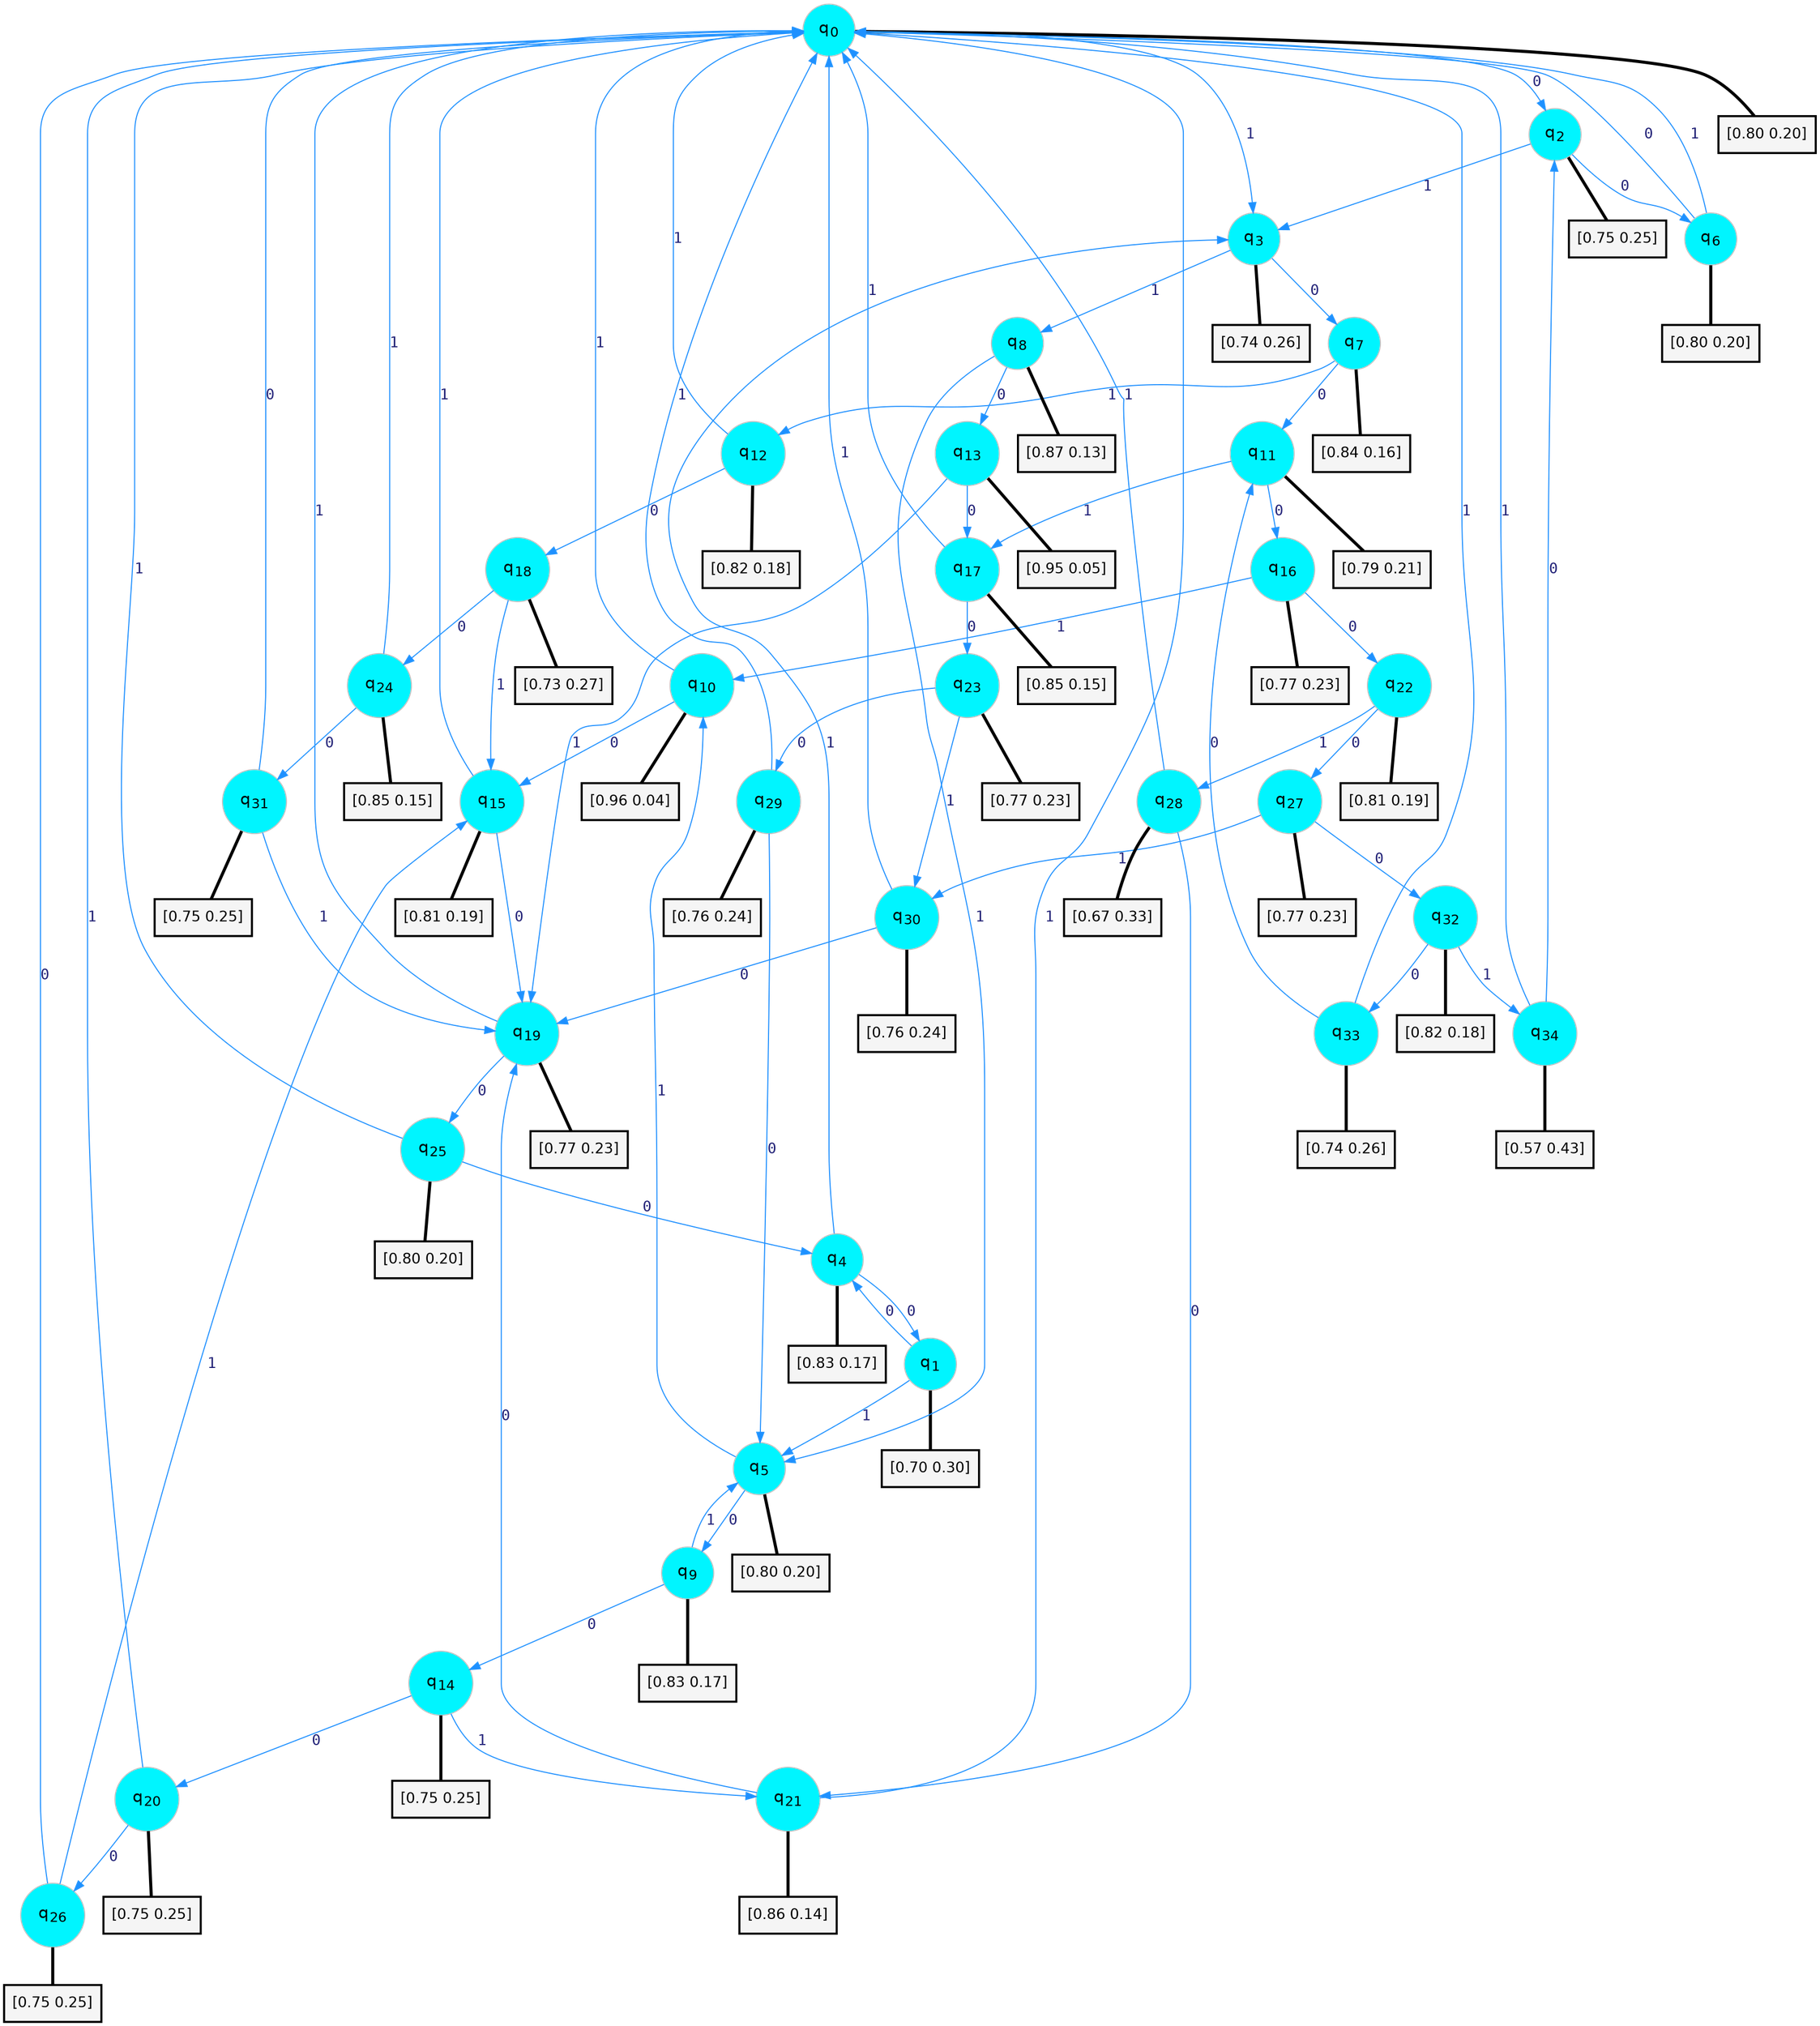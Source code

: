 digraph G {
graph [
bgcolor=transparent, dpi=300, rankdir=TD, size="40,25"];
node [
color=gray, fillcolor=turquoise1, fontcolor=black, fontname=Helvetica, fontsize=16, fontweight=bold, shape=circle, style=filled];
edge [
arrowsize=1, color=dodgerblue1, fontcolor=midnightblue, fontname=courier, fontweight=bold, penwidth=1, style=solid, weight=20];
0[label=<q<SUB>0</SUB>>];
1[label=<q<SUB>1</SUB>>];
2[label=<q<SUB>2</SUB>>];
3[label=<q<SUB>3</SUB>>];
4[label=<q<SUB>4</SUB>>];
5[label=<q<SUB>5</SUB>>];
6[label=<q<SUB>6</SUB>>];
7[label=<q<SUB>7</SUB>>];
8[label=<q<SUB>8</SUB>>];
9[label=<q<SUB>9</SUB>>];
10[label=<q<SUB>10</SUB>>];
11[label=<q<SUB>11</SUB>>];
12[label=<q<SUB>12</SUB>>];
13[label=<q<SUB>13</SUB>>];
14[label=<q<SUB>14</SUB>>];
15[label=<q<SUB>15</SUB>>];
16[label=<q<SUB>16</SUB>>];
17[label=<q<SUB>17</SUB>>];
18[label=<q<SUB>18</SUB>>];
19[label=<q<SUB>19</SUB>>];
20[label=<q<SUB>20</SUB>>];
21[label=<q<SUB>21</SUB>>];
22[label=<q<SUB>22</SUB>>];
23[label=<q<SUB>23</SUB>>];
24[label=<q<SUB>24</SUB>>];
25[label=<q<SUB>25</SUB>>];
26[label=<q<SUB>26</SUB>>];
27[label=<q<SUB>27</SUB>>];
28[label=<q<SUB>28</SUB>>];
29[label=<q<SUB>29</SUB>>];
30[label=<q<SUB>30</SUB>>];
31[label=<q<SUB>31</SUB>>];
32[label=<q<SUB>32</SUB>>];
33[label=<q<SUB>33</SUB>>];
34[label=<q<SUB>34</SUB>>];
35[label="[0.80 0.20]", shape=box,fontcolor=black, fontname=Helvetica, fontsize=14, penwidth=2, fillcolor=whitesmoke,color=black];
36[label="[0.70 0.30]", shape=box,fontcolor=black, fontname=Helvetica, fontsize=14, penwidth=2, fillcolor=whitesmoke,color=black];
37[label="[0.75 0.25]", shape=box,fontcolor=black, fontname=Helvetica, fontsize=14, penwidth=2, fillcolor=whitesmoke,color=black];
38[label="[0.74 0.26]", shape=box,fontcolor=black, fontname=Helvetica, fontsize=14, penwidth=2, fillcolor=whitesmoke,color=black];
39[label="[0.83 0.17]", shape=box,fontcolor=black, fontname=Helvetica, fontsize=14, penwidth=2, fillcolor=whitesmoke,color=black];
40[label="[0.80 0.20]", shape=box,fontcolor=black, fontname=Helvetica, fontsize=14, penwidth=2, fillcolor=whitesmoke,color=black];
41[label="[0.80 0.20]", shape=box,fontcolor=black, fontname=Helvetica, fontsize=14, penwidth=2, fillcolor=whitesmoke,color=black];
42[label="[0.84 0.16]", shape=box,fontcolor=black, fontname=Helvetica, fontsize=14, penwidth=2, fillcolor=whitesmoke,color=black];
43[label="[0.87 0.13]", shape=box,fontcolor=black, fontname=Helvetica, fontsize=14, penwidth=2, fillcolor=whitesmoke,color=black];
44[label="[0.83 0.17]", shape=box,fontcolor=black, fontname=Helvetica, fontsize=14, penwidth=2, fillcolor=whitesmoke,color=black];
45[label="[0.96 0.04]", shape=box,fontcolor=black, fontname=Helvetica, fontsize=14, penwidth=2, fillcolor=whitesmoke,color=black];
46[label="[0.79 0.21]", shape=box,fontcolor=black, fontname=Helvetica, fontsize=14, penwidth=2, fillcolor=whitesmoke,color=black];
47[label="[0.82 0.18]", shape=box,fontcolor=black, fontname=Helvetica, fontsize=14, penwidth=2, fillcolor=whitesmoke,color=black];
48[label="[0.95 0.05]", shape=box,fontcolor=black, fontname=Helvetica, fontsize=14, penwidth=2, fillcolor=whitesmoke,color=black];
49[label="[0.75 0.25]", shape=box,fontcolor=black, fontname=Helvetica, fontsize=14, penwidth=2, fillcolor=whitesmoke,color=black];
50[label="[0.81 0.19]", shape=box,fontcolor=black, fontname=Helvetica, fontsize=14, penwidth=2, fillcolor=whitesmoke,color=black];
51[label="[0.77 0.23]", shape=box,fontcolor=black, fontname=Helvetica, fontsize=14, penwidth=2, fillcolor=whitesmoke,color=black];
52[label="[0.85 0.15]", shape=box,fontcolor=black, fontname=Helvetica, fontsize=14, penwidth=2, fillcolor=whitesmoke,color=black];
53[label="[0.73 0.27]", shape=box,fontcolor=black, fontname=Helvetica, fontsize=14, penwidth=2, fillcolor=whitesmoke,color=black];
54[label="[0.77 0.23]", shape=box,fontcolor=black, fontname=Helvetica, fontsize=14, penwidth=2, fillcolor=whitesmoke,color=black];
55[label="[0.75 0.25]", shape=box,fontcolor=black, fontname=Helvetica, fontsize=14, penwidth=2, fillcolor=whitesmoke,color=black];
56[label="[0.86 0.14]", shape=box,fontcolor=black, fontname=Helvetica, fontsize=14, penwidth=2, fillcolor=whitesmoke,color=black];
57[label="[0.81 0.19]", shape=box,fontcolor=black, fontname=Helvetica, fontsize=14, penwidth=2, fillcolor=whitesmoke,color=black];
58[label="[0.77 0.23]", shape=box,fontcolor=black, fontname=Helvetica, fontsize=14, penwidth=2, fillcolor=whitesmoke,color=black];
59[label="[0.85 0.15]", shape=box,fontcolor=black, fontname=Helvetica, fontsize=14, penwidth=2, fillcolor=whitesmoke,color=black];
60[label="[0.80 0.20]", shape=box,fontcolor=black, fontname=Helvetica, fontsize=14, penwidth=2, fillcolor=whitesmoke,color=black];
61[label="[0.75 0.25]", shape=box,fontcolor=black, fontname=Helvetica, fontsize=14, penwidth=2, fillcolor=whitesmoke,color=black];
62[label="[0.77 0.23]", shape=box,fontcolor=black, fontname=Helvetica, fontsize=14, penwidth=2, fillcolor=whitesmoke,color=black];
63[label="[0.67 0.33]", shape=box,fontcolor=black, fontname=Helvetica, fontsize=14, penwidth=2, fillcolor=whitesmoke,color=black];
64[label="[0.76 0.24]", shape=box,fontcolor=black, fontname=Helvetica, fontsize=14, penwidth=2, fillcolor=whitesmoke,color=black];
65[label="[0.76 0.24]", shape=box,fontcolor=black, fontname=Helvetica, fontsize=14, penwidth=2, fillcolor=whitesmoke,color=black];
66[label="[0.75 0.25]", shape=box,fontcolor=black, fontname=Helvetica, fontsize=14, penwidth=2, fillcolor=whitesmoke,color=black];
67[label="[0.82 0.18]", shape=box,fontcolor=black, fontname=Helvetica, fontsize=14, penwidth=2, fillcolor=whitesmoke,color=black];
68[label="[0.74 0.26]", shape=box,fontcolor=black, fontname=Helvetica, fontsize=14, penwidth=2, fillcolor=whitesmoke,color=black];
69[label="[0.57 0.43]", shape=box,fontcolor=black, fontname=Helvetica, fontsize=14, penwidth=2, fillcolor=whitesmoke,color=black];
0->2 [label=0];
0->3 [label=1];
0->35 [arrowhead=none, penwidth=3,color=black];
1->4 [label=0];
1->5 [label=1];
1->36 [arrowhead=none, penwidth=3,color=black];
2->6 [label=0];
2->3 [label=1];
2->37 [arrowhead=none, penwidth=3,color=black];
3->7 [label=0];
3->8 [label=1];
3->38 [arrowhead=none, penwidth=3,color=black];
4->1 [label=0];
4->3 [label=1];
4->39 [arrowhead=none, penwidth=3,color=black];
5->9 [label=0];
5->10 [label=1];
5->40 [arrowhead=none, penwidth=3,color=black];
6->0 [label=0];
6->0 [label=1];
6->41 [arrowhead=none, penwidth=3,color=black];
7->11 [label=0];
7->12 [label=1];
7->42 [arrowhead=none, penwidth=3,color=black];
8->13 [label=0];
8->5 [label=1];
8->43 [arrowhead=none, penwidth=3,color=black];
9->14 [label=0];
9->5 [label=1];
9->44 [arrowhead=none, penwidth=3,color=black];
10->15 [label=0];
10->0 [label=1];
10->45 [arrowhead=none, penwidth=3,color=black];
11->16 [label=0];
11->17 [label=1];
11->46 [arrowhead=none, penwidth=3,color=black];
12->18 [label=0];
12->0 [label=1];
12->47 [arrowhead=none, penwidth=3,color=black];
13->17 [label=0];
13->19 [label=1];
13->48 [arrowhead=none, penwidth=3,color=black];
14->20 [label=0];
14->21 [label=1];
14->49 [arrowhead=none, penwidth=3,color=black];
15->19 [label=0];
15->0 [label=1];
15->50 [arrowhead=none, penwidth=3,color=black];
16->22 [label=0];
16->10 [label=1];
16->51 [arrowhead=none, penwidth=3,color=black];
17->23 [label=0];
17->0 [label=1];
17->52 [arrowhead=none, penwidth=3,color=black];
18->24 [label=0];
18->15 [label=1];
18->53 [arrowhead=none, penwidth=3,color=black];
19->25 [label=0];
19->0 [label=1];
19->54 [arrowhead=none, penwidth=3,color=black];
20->26 [label=0];
20->0 [label=1];
20->55 [arrowhead=none, penwidth=3,color=black];
21->19 [label=0];
21->0 [label=1];
21->56 [arrowhead=none, penwidth=3,color=black];
22->27 [label=0];
22->28 [label=1];
22->57 [arrowhead=none, penwidth=3,color=black];
23->29 [label=0];
23->30 [label=1];
23->58 [arrowhead=none, penwidth=3,color=black];
24->31 [label=0];
24->0 [label=1];
24->59 [arrowhead=none, penwidth=3,color=black];
25->4 [label=0];
25->0 [label=1];
25->60 [arrowhead=none, penwidth=3,color=black];
26->0 [label=0];
26->15 [label=1];
26->61 [arrowhead=none, penwidth=3,color=black];
27->32 [label=0];
27->30 [label=1];
27->62 [arrowhead=none, penwidth=3,color=black];
28->21 [label=0];
28->0 [label=1];
28->63 [arrowhead=none, penwidth=3,color=black];
29->5 [label=0];
29->0 [label=1];
29->64 [arrowhead=none, penwidth=3,color=black];
30->19 [label=0];
30->0 [label=1];
30->65 [arrowhead=none, penwidth=3,color=black];
31->0 [label=0];
31->19 [label=1];
31->66 [arrowhead=none, penwidth=3,color=black];
32->33 [label=0];
32->34 [label=1];
32->67 [arrowhead=none, penwidth=3,color=black];
33->11 [label=0];
33->0 [label=1];
33->68 [arrowhead=none, penwidth=3,color=black];
34->2 [label=0];
34->0 [label=1];
34->69 [arrowhead=none, penwidth=3,color=black];
}
